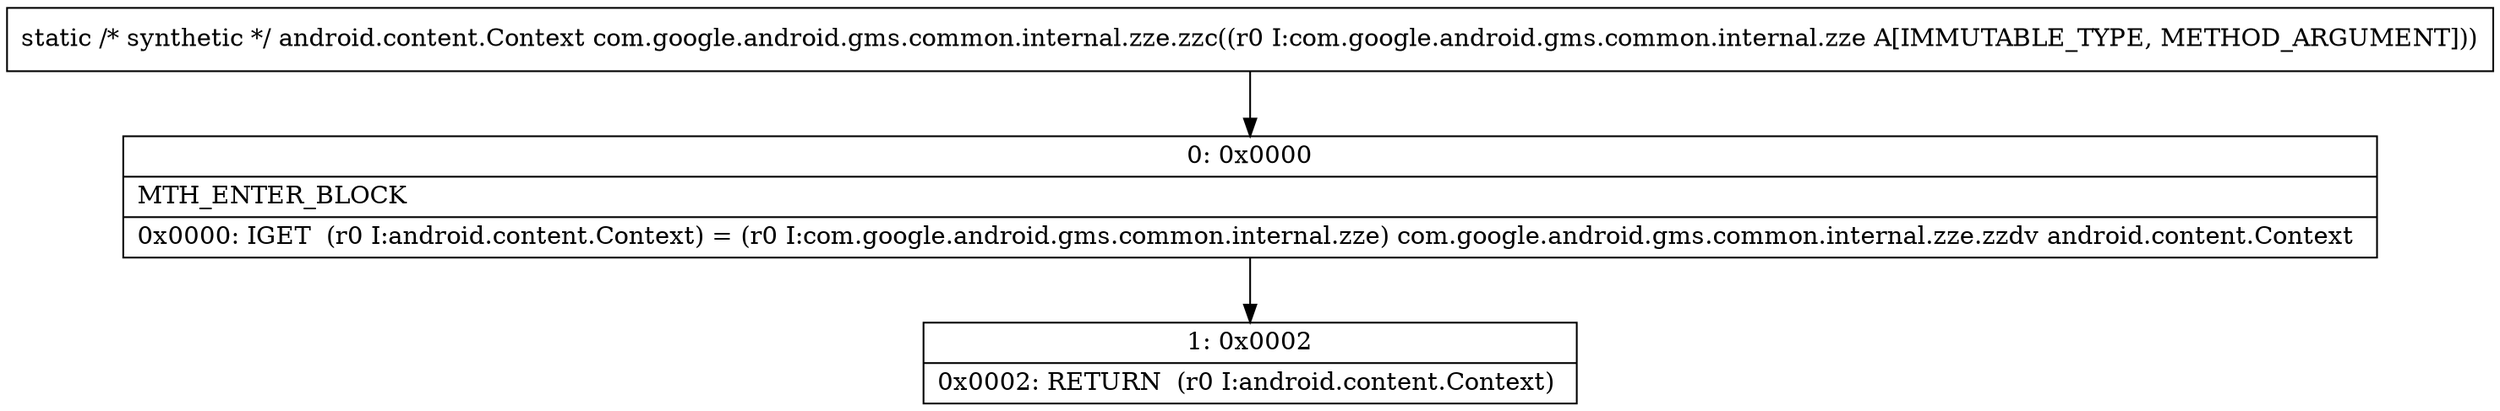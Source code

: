 digraph "CFG forcom.google.android.gms.common.internal.zze.zzc(Lcom\/google\/android\/gms\/common\/internal\/zze;)Landroid\/content\/Context;" {
Node_0 [shape=record,label="{0\:\ 0x0000|MTH_ENTER_BLOCK\l|0x0000: IGET  (r0 I:android.content.Context) = (r0 I:com.google.android.gms.common.internal.zze) com.google.android.gms.common.internal.zze.zzdv android.content.Context \l}"];
Node_1 [shape=record,label="{1\:\ 0x0002|0x0002: RETURN  (r0 I:android.content.Context) \l}"];
MethodNode[shape=record,label="{static \/* synthetic *\/ android.content.Context com.google.android.gms.common.internal.zze.zzc((r0 I:com.google.android.gms.common.internal.zze A[IMMUTABLE_TYPE, METHOD_ARGUMENT])) }"];
MethodNode -> Node_0;
Node_0 -> Node_1;
}

